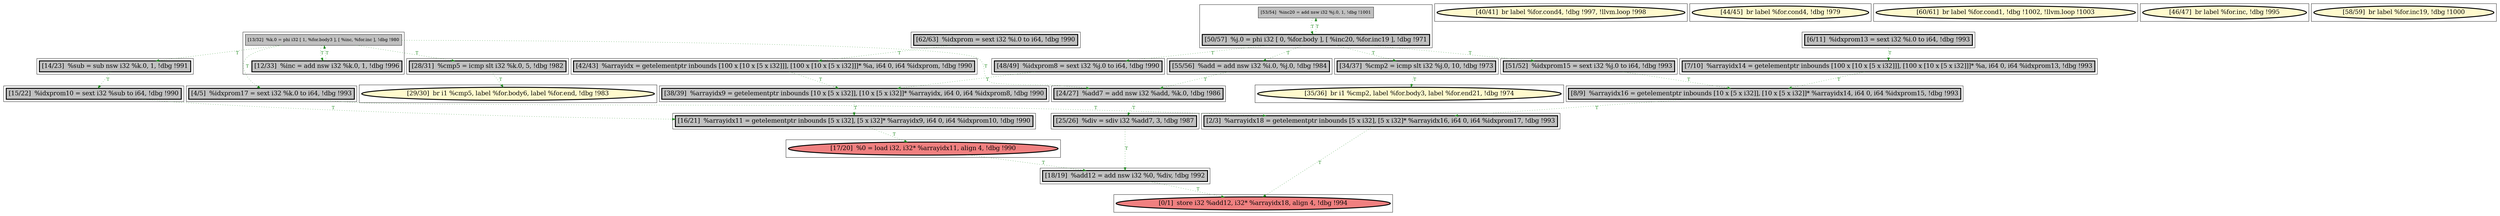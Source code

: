
digraph G {



node687->node693 [style=dotted,color=forestgreen,label="T",fontcolor=forestgreen ]
node671->node670 [style=dotted,color=forestgreen,label="T",fontcolor=forestgreen ]
node675->node676 [style=dotted,color=forestgreen,label="T",fontcolor=forestgreen ]
node687->node671 [style=dotted,color=forestgreen,label="T",fontcolor=forestgreen ]
node687->node666 [style=dotted,color=forestgreen,label="T",fontcolor=forestgreen ]
node670->node684 [style=dotted,color=forestgreen,label="T",fontcolor=forestgreen ]
node693->node677 [style=dotted,color=forestgreen,label="T",fontcolor=forestgreen ]
node686->node664 [style=dotted,color=forestgreen,label="T",fontcolor=forestgreen ]
node695->node692 [style=dotted,color=forestgreen,label="T",fontcolor=forestgreen ]
node674->node691 [style=dotted,color=forestgreen,label="T",fontcolor=forestgreen ]
node679->node673 [style=dotted,color=forestgreen,label="T",fontcolor=forestgreen ]
node676->node674 [style=dotted,color=forestgreen,label="T",fontcolor=forestgreen ]
node676->node695 [style=dotted,color=forestgreen,label="T",fontcolor=forestgreen ]
node687->node673 [style=dotted,color=forestgreen,label="T",fontcolor=forestgreen ]
node666->node665 [style=dotted,color=forestgreen,label="T",fontcolor=forestgreen ]
node684->node669 [style=dotted,color=forestgreen,label="T",fontcolor=forestgreen ]
node676->node675 [style=dotted,color=forestgreen,label="T",fontcolor=forestgreen ]
node680->node689 [style=dotted,color=forestgreen,label="T",fontcolor=forestgreen ]
node688->node687 [style=dotted,color=forestgreen,label="T",fontcolor=forestgreen ]
node672->node686 [style=dotted,color=forestgreen,label="T",fontcolor=forestgreen ]
node676->node683 [style=dotted,color=forestgreen,label="T",fontcolor=forestgreen ]
node669->node686 [style=dotted,color=forestgreen,label="T",fontcolor=forestgreen ]
node673->node672 [style=dotted,color=forestgreen,label="T",fontcolor=forestgreen ]
node694->node684 [style=dotted,color=forestgreen,label="T",fontcolor=forestgreen ]
node676->node679 [style=dotted,color=forestgreen,label="T",fontcolor=forestgreen ]
node689->node694 [style=dotted,color=forestgreen,label="T",fontcolor=forestgreen ]
node691->node665 [style=dotted,color=forestgreen,label="T",fontcolor=forestgreen ]
node668->node667 [style=dotted,color=forestgreen,label="T",fontcolor=forestgreen ]
node665->node664 [style=dotted,color=forestgreen,label="T",fontcolor=forestgreen ]
node683->node694 [style=dotted,color=forestgreen,label="T",fontcolor=forestgreen ]
node667->node691 [style=dotted,color=forestgreen,label="T",fontcolor=forestgreen ]
node687->node688 [style=dotted,color=forestgreen,label="T",fontcolor=forestgreen ]


subgraph cluster27 {


node693 [penwidth=3.0,fontsize=20,fillcolor=grey,label="[28/31]  %cmp5 = icmp slt i32 %k.0, 5, !dbg !982",shape=rectangle,style=filled ]



}

subgraph cluster28 {


node694 [penwidth=3.0,fontsize=20,fillcolor=grey,label="[38/39]  %arrayidx9 = getelementptr inbounds [10 x [5 x i32]], [10 x [5 x i32]]* %arrayidx, i64 0, i64 %idxprom8, !dbg !990",shape=rectangle,style=filled ]



}

subgraph cluster26 {


node692 [penwidth=3.0,fontsize=20,fillcolor=lemonchiffon,label="[35/36]  br i1 %cmp2, label %for.body3, label %for.end21, !dbg !974",shape=ellipse,style=filled ]



}

subgraph cluster29 {


node695 [penwidth=3.0,fontsize=20,fillcolor=grey,label="[34/37]  %cmp2 = icmp slt i32 %j.0, 10, !dbg !973",shape=rectangle,style=filled ]



}

subgraph cluster25 {


node691 [penwidth=3.0,fontsize=20,fillcolor=grey,label="[8/9]  %arrayidx16 = getelementptr inbounds [10 x [5 x i32]], [10 x [5 x i32]]* %arrayidx14, i64 0, i64 %idxprom15, !dbg !993",shape=rectangle,style=filled ]



}

subgraph cluster24 {


node690 [penwidth=3.0,fontsize=20,fillcolor=lemonchiffon,label="[40/41]  br label %for.cond4, !dbg !997, !llvm.loop !998",shape=ellipse,style=filled ]



}

subgraph cluster22 {


node688 [penwidth=3.0,fontsize=20,fillcolor=grey,label="[12/33]  %inc = add nsw i32 %k.0, 1, !dbg !996",shape=rectangle,style=filled ]
node687 [fillcolor=grey,label="[13/32]  %k.0 = phi i32 [ 1, %for.body3 ], [ %inc, %for.inc ], !dbg !980",shape=rectangle,style=filled ]



}

subgraph cluster20 {


node685 [penwidth=3.0,fontsize=20,fillcolor=lemonchiffon,label="[44/45]  br label %for.cond4, !dbg !979",shape=ellipse,style=filled ]



}

subgraph cluster18 {


node683 [penwidth=3.0,fontsize=20,fillcolor=grey,label="[48/49]  %idxprom8 = sext i32 %j.0 to i64, !dbg !990",shape=rectangle,style=filled ]



}

subgraph cluster16 {


node681 [penwidth=3.0,fontsize=20,fillcolor=lemonchiffon,label="[60/61]  br label %for.cond1, !dbg !1002, !llvm.loop !1003",shape=ellipse,style=filled ]



}

subgraph cluster17 {


node682 [penwidth=3.0,fontsize=20,fillcolor=lemonchiffon,label="[46/47]  br label %for.inc, !dbg !995",shape=ellipse,style=filled ]



}

subgraph cluster4 {


node668 [penwidth=3.0,fontsize=20,fillcolor=grey,label="[6/11]  %idxprom13 = sext i32 %i.0 to i64, !dbg !993",shape=rectangle,style=filled ]



}

subgraph cluster3 {


node667 [penwidth=3.0,fontsize=20,fillcolor=grey,label="[7/10]  %arrayidx14 = getelementptr inbounds [100 x [10 x [5 x i32]]], [100 x [10 x [5 x i32]]]* %a, i64 0, i64 %idxprom13, !dbg !993",shape=rectangle,style=filled ]



}

subgraph cluster2 {


node666 [penwidth=3.0,fontsize=20,fillcolor=grey,label="[4/5]  %idxprom17 = sext i32 %k.0 to i64, !dbg !993",shape=rectangle,style=filled ]



}

subgraph cluster1 {


node665 [penwidth=3.0,fontsize=20,fillcolor=grey,label="[2/3]  %arrayidx18 = getelementptr inbounds [5 x i32], [5 x i32]* %arrayidx16, i64 0, i64 %idxprom17, !dbg !993",shape=rectangle,style=filled ]



}

subgraph cluster12 {


node677 [penwidth=3.0,fontsize=20,fillcolor=lemonchiffon,label="[29/30]  br i1 %cmp5, label %for.body6, label %for.end, !dbg !983",shape=ellipse,style=filled ]



}

subgraph cluster5 {


node669 [penwidth=3.0,fontsize=20,fillcolor=lightcoral,label="[17/20]  %0 = load i32, i32* %arrayidx11, align 4, !dbg !990",shape=ellipse,style=filled ]



}

subgraph cluster0 {


node664 [penwidth=3.0,fontsize=20,fillcolor=lightcoral,label="[0/1]  store i32 %add12, i32* %arrayidx18, align 4, !dbg !994",shape=ellipse,style=filled ]



}

subgraph cluster6 {


node670 [penwidth=3.0,fontsize=20,fillcolor=grey,label="[15/22]  %idxprom10 = sext i32 %sub to i64, !dbg !990",shape=rectangle,style=filled ]



}

subgraph cluster14 {


node679 [penwidth=3.0,fontsize=20,fillcolor=grey,label="[55/56]  %add = add nsw i32 %i.0, %j.0, !dbg !984",shape=rectangle,style=filled ]



}

subgraph cluster7 {


node671 [penwidth=3.0,fontsize=20,fillcolor=grey,label="[14/23]  %sub = sub nsw i32 %k.0, 1, !dbg !991",shape=rectangle,style=filled ]



}

subgraph cluster23 {


node689 [penwidth=3.0,fontsize=20,fillcolor=grey,label="[42/43]  %arrayidx = getelementptr inbounds [100 x [10 x [5 x i32]]], [100 x [10 x [5 x i32]]]* %a, i64 0, i64 %idxprom, !dbg !990",shape=rectangle,style=filled ]



}

subgraph cluster8 {


node672 [penwidth=3.0,fontsize=20,fillcolor=grey,label="[25/26]  %div = sdiv i32 %add7, 3, !dbg !987",shape=rectangle,style=filled ]



}

subgraph cluster21 {


node686 [penwidth=3.0,fontsize=20,fillcolor=grey,label="[18/19]  %add12 = add nsw i32 %0, %div, !dbg !992",shape=rectangle,style=filled ]



}

subgraph cluster9 {


node673 [penwidth=3.0,fontsize=20,fillcolor=grey,label="[24/27]  %add7 = add nsw i32 %add, %k.0, !dbg !986",shape=rectangle,style=filled ]



}

subgraph cluster19 {


node684 [penwidth=3.0,fontsize=20,fillcolor=grey,label="[16/21]  %arrayidx11 = getelementptr inbounds [5 x i32], [5 x i32]* %arrayidx9, i64 0, i64 %idxprom10, !dbg !990",shape=rectangle,style=filled ]



}

subgraph cluster10 {


node674 [penwidth=3.0,fontsize=20,fillcolor=grey,label="[51/52]  %idxprom15 = sext i32 %j.0 to i64, !dbg !993",shape=rectangle,style=filled ]



}

subgraph cluster11 {


node676 [penwidth=3.0,fontsize=20,fillcolor=grey,label="[50/57]  %j.0 = phi i32 [ 0, %for.body ], [ %inc20, %for.inc19 ], !dbg !971",shape=rectangle,style=filled ]
node675 [fillcolor=grey,label="[53/54]  %inc20 = add nsw i32 %j.0, 1, !dbg !1001",shape=rectangle,style=filled ]



}

subgraph cluster13 {


node678 [penwidth=3.0,fontsize=20,fillcolor=lemonchiffon,label="[58/59]  br label %for.inc19, !dbg !1000",shape=ellipse,style=filled ]



}

subgraph cluster15 {


node680 [penwidth=3.0,fontsize=20,fillcolor=grey,label="[62/63]  %idxprom = sext i32 %i.0 to i64, !dbg !990",shape=rectangle,style=filled ]



}

}
